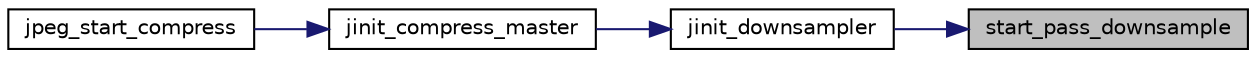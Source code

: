 digraph "start_pass_downsample"
{
 // LATEX_PDF_SIZE
  bgcolor="transparent";
  edge [fontname="Helvetica",fontsize="10",labelfontname="Helvetica",labelfontsize="10"];
  node [fontname="Helvetica",fontsize="10",shape=record];
  rankdir="RL";
  Node70 [label="start_pass_downsample",height=0.2,width=0.4,color="black", fillcolor="grey75", style="filled", fontcolor="black",tooltip=" "];
  Node70 -> Node71 [dir="back",color="midnightblue",fontsize="10",style="solid"];
  Node71 [label="jinit_downsampler",height=0.2,width=0.4,color="black",URL="$jcsample_8c.html#a70c17f06dccf0d8179062455c5af3f0d",tooltip=" "];
  Node71 -> Node72 [dir="back",color="midnightblue",fontsize="10",style="solid"];
  Node72 [label="jinit_compress_master",height=0.2,width=0.4,color="black",URL="$jcinit_8c.html#a9b434908559c6849283fcac944250b3b",tooltip=" "];
  Node72 -> Node73 [dir="back",color="midnightblue",fontsize="10",style="solid"];
  Node73 [label="jpeg_start_compress",height=0.2,width=0.4,color="black",URL="$jcapistd_8c.html#aacff7627af44bc9457601ba15577162d",tooltip=" "];
}
